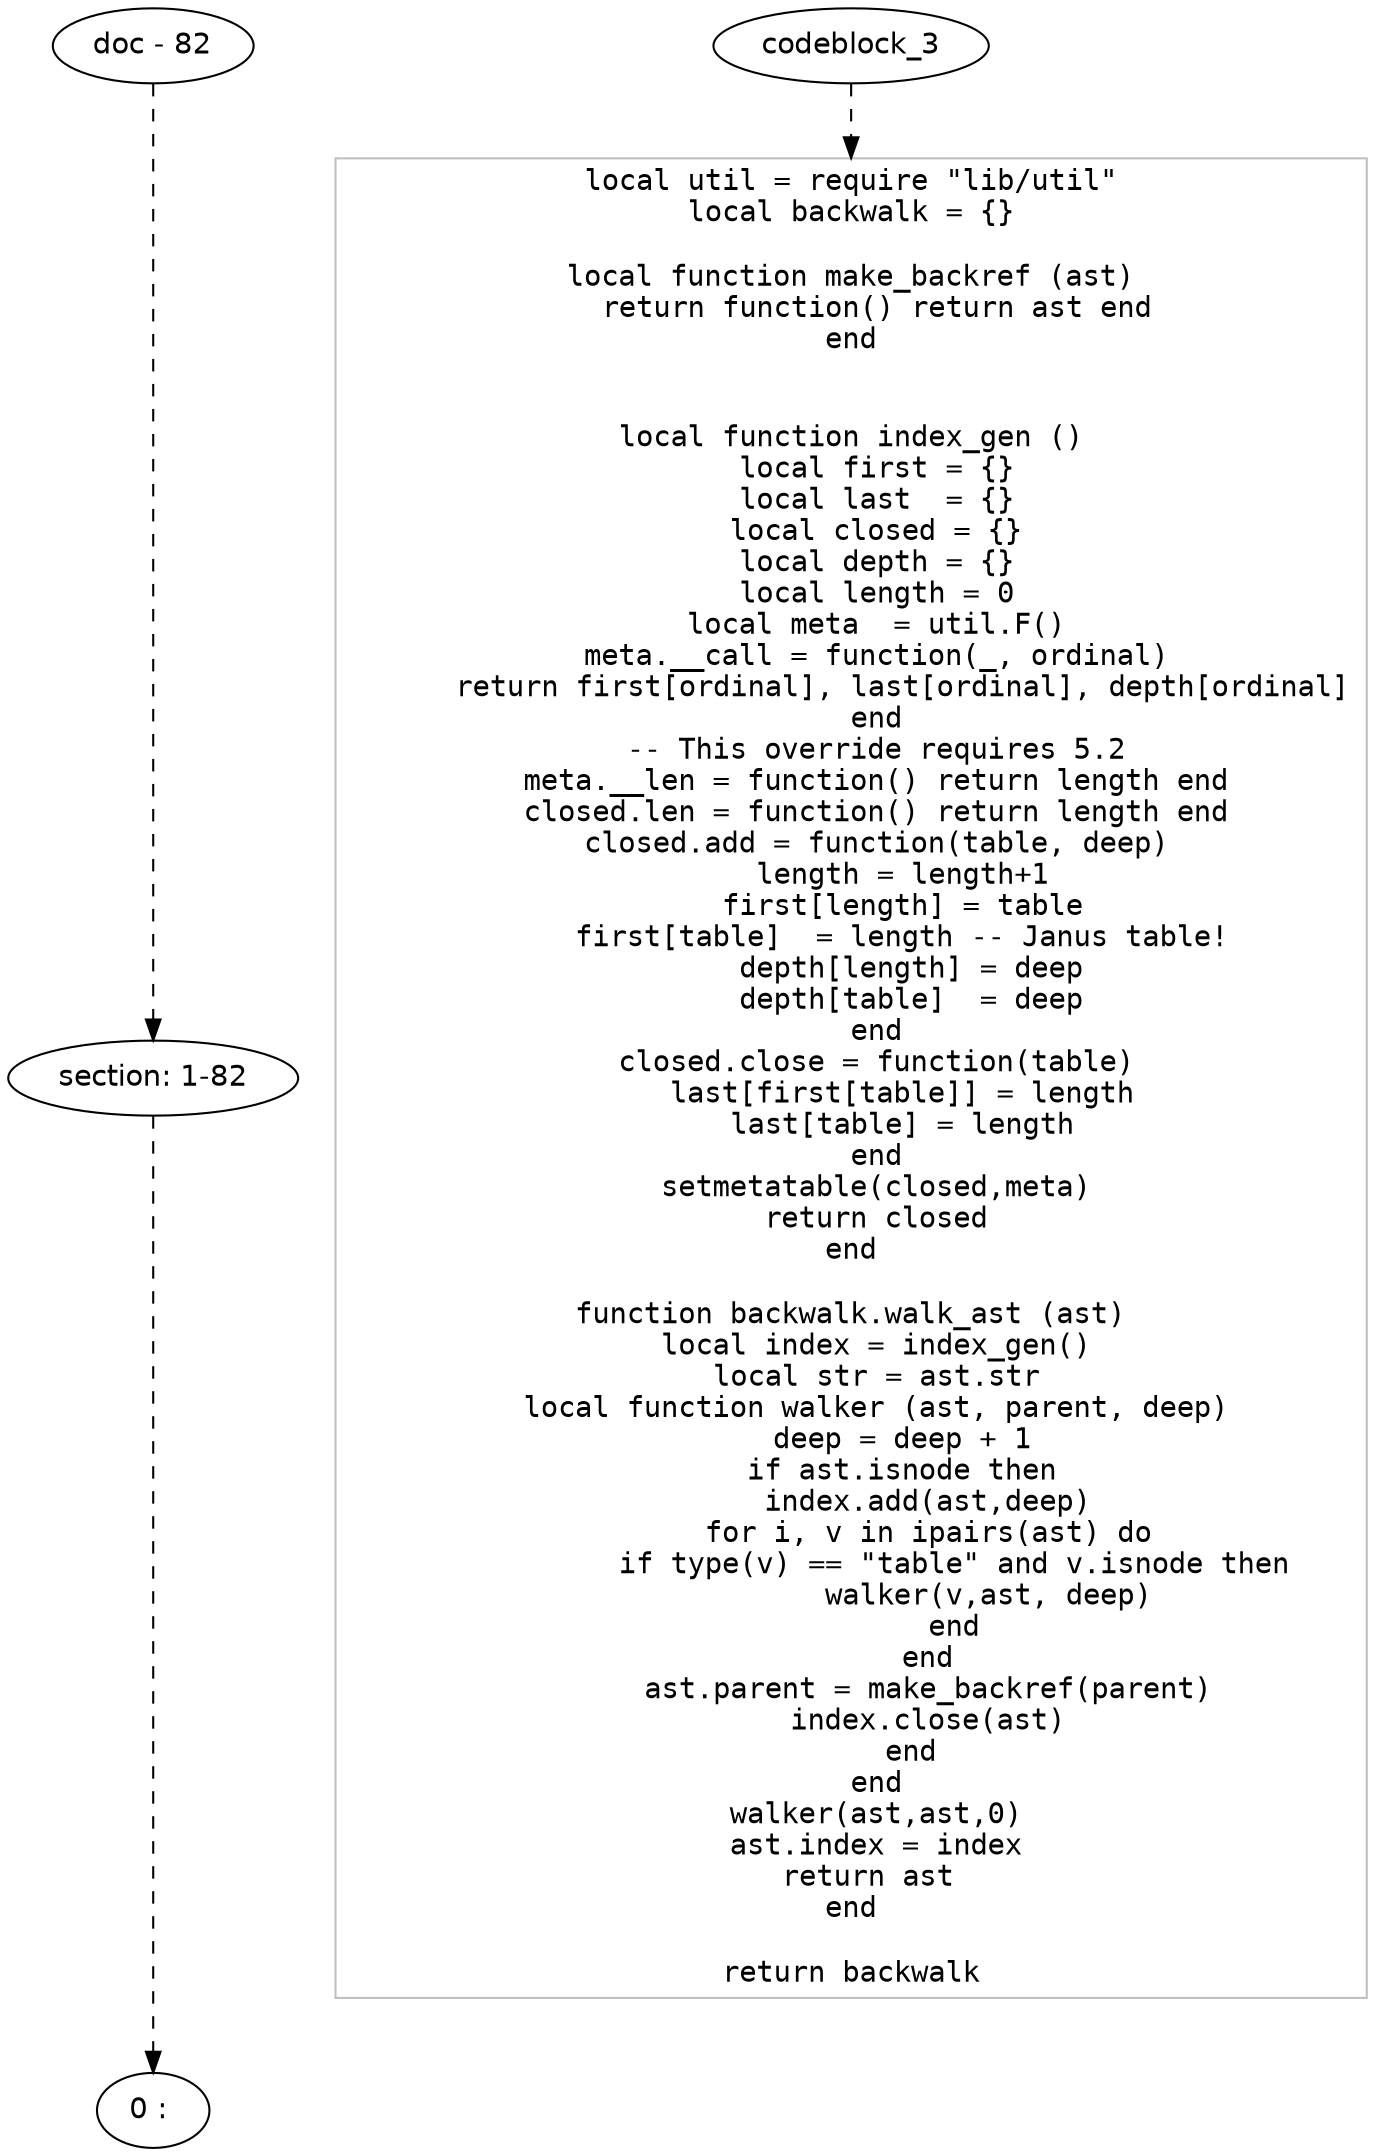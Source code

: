 digraph hierarchy {

node [fontname=Helvetica]
edge [style=dashed]

doc_0 [label="doc - 82"]


doc_0 -> { section_1}
{rank=same; section_1}

section_1 [label="section: 1-82"]


section_1 -> { header_2}
{rank=same; header_2}

header_2 [label="0 : "]


codeblock_3 -> leaf_4
leaf_4  [color=Gray,shape=rectangle,fontname=Inconsolata,label="local util = require \"lib/util\"
local backwalk = {}

local function make_backref (ast)
   return function() return ast end
end


local function index_gen ()
   local first = {}
   local last  = {}
   local closed = {}
   local depth = {}
   local length = 0
   local meta  = util.F()
   meta.__call = function(_, ordinal)
      return first[ordinal], last[ordinal], depth[ordinal]
   end
   -- This override requires 5.2
   meta.__len = function() return length end
   closed.len = function() return length end
   closed.add = function(table, deep)
      length = length+1
      first[length] = table
      first[table]  = length -- Janus table!
       depth[length] = deep
       depth[table]  = deep
   end
   closed.close = function(table)
      last[first[table]] = length
      last[table] = length
   end
   setmetatable(closed,meta)
   return closed
end

function backwalk.walk_ast (ast)
   local index = index_gen()
   local str = ast.str
   local function walker (ast, parent, deep)
      deep = deep + 1
      if ast.isnode then
         index.add(ast,deep)
         for i, v in ipairs(ast) do
            if type(v) == \"table\" and v.isnode then
                walker(v,ast, deep)
            end
         end
         ast.parent = make_backref(parent)
         index.close(ast)
       end
   end
   walker(ast,ast,0)
   ast.index = index
   return ast 
end

return backwalk"]

}
